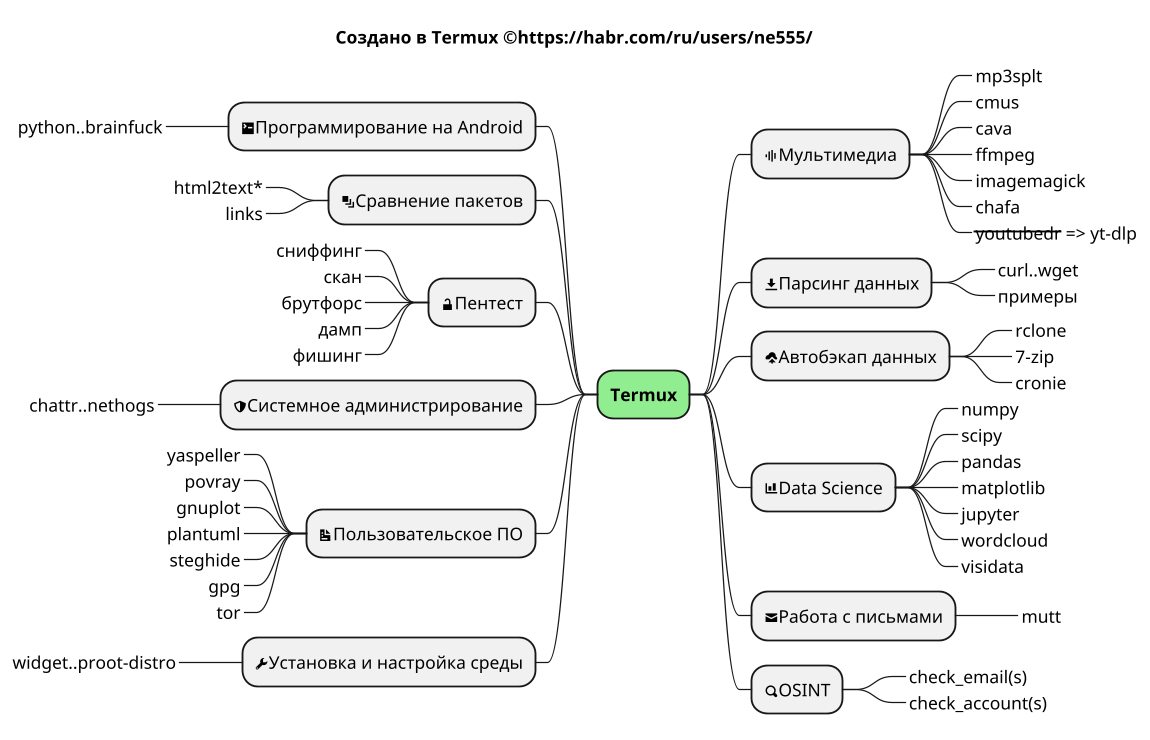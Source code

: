 {
  "sha1": "p1hylqdr2c23f2whkfedpgttlnd4bn1",
  "insertion": {
    "when": "2024-06-04T17:28:40.561Z",
    "url": "https://github.com/plantuml/plantuml/issues/1202#issuecomment-1334901427",
    "user": "plantuml@gmail.com"
  }
}
@startmindmap
scale 1480*740
title Создано в Termux ©https://habr.com/ru/users/ne555/
*[#lightgreen] **Termux**
** <&audio-spectrum>Мультимедиа
***_ mp3splt
***_ cmus
***_ cava
***_ ffmpeg
***_ imagemagick
***_ chafa
***_ <s>youtubedr</s> => yt-dlp
** <&data-transfer-download>Парсинг данных
***_ curl..wget
***_ примеры
** <&cloud-upload>Автобэкап данных
***_ rclone
***_ 7-zip
***_ cronie
** <&bar-chart>Data Science
***_ numpy
***_ scipy
***_ pandas
***_ matplotlib
***_ jupyter
***_ wordcloud
***_ visidata
** <&envelope-closed>Работа с письмами
***_ mutt
** <&magnifying-glass>OSINT
***_ check_email(s)
***_ check_account(s)
left side
** <&terminal>Программирование на Android
***_ python..brainfuck
** <&layers>Сравнение пакетов
***_ html2text*
***_ links
** <&lock-unlocked>Пентест
***_ сниффинг
***_ скан
***_ брутфорс
***_ дамп
***_ фишинг
** <&shield>Системное администрирование
***_ chattr..nethogs
** <&document>Пользовательское ПО
***_ yaspeller
***_ povray
***_ gnuplot
***_ plantuml
***_ steghide
***_ gpg
***_ tor
** <&wrench>Установка и настройка среды
***_ widget..proot-distro
@endmindmap
